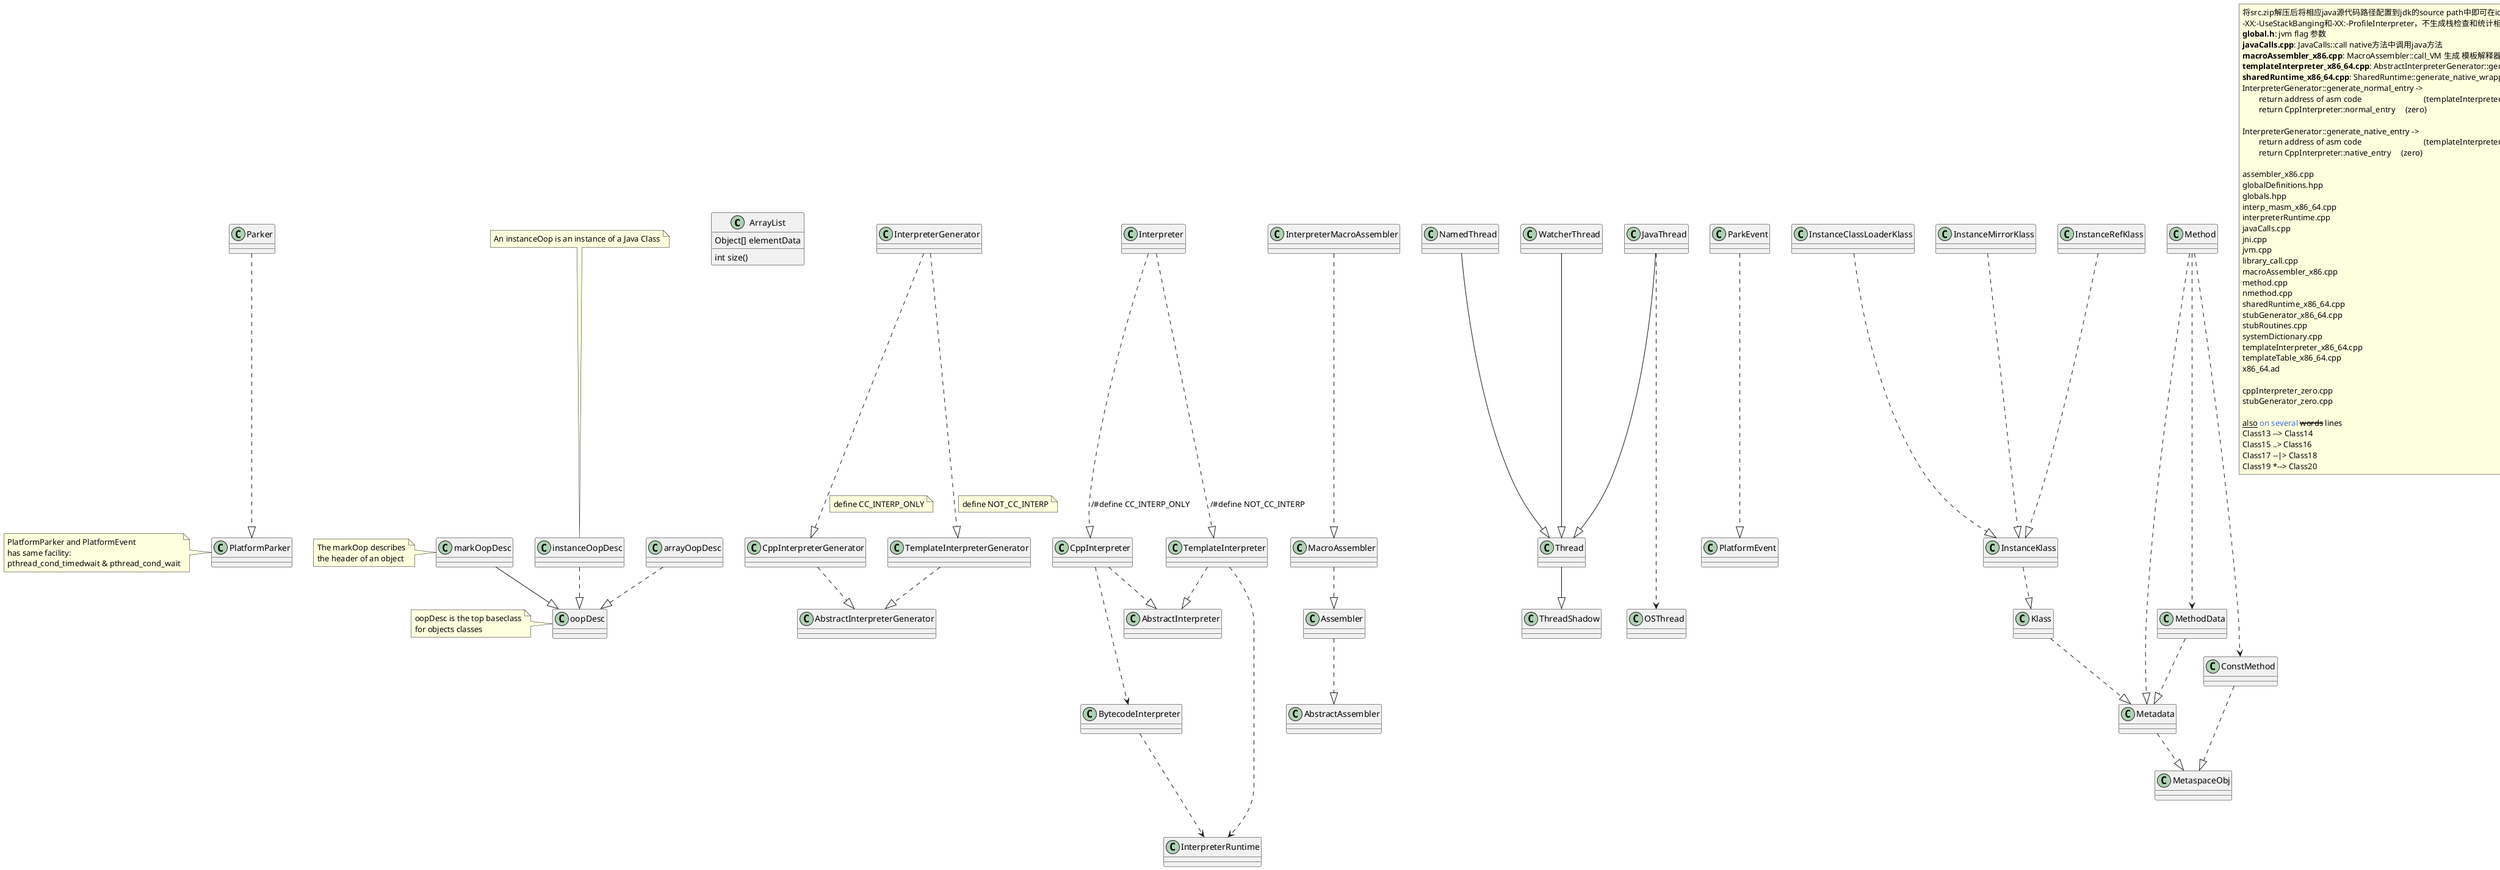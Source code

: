 @startuml
class ArrayList {
Object[] elementData
int size()
}

CppInterpreterGenerator ..|> AbstractInterpreterGenerator
TemplateInterpreterGenerator ..|> AbstractInterpreterGenerator
InterpreterGenerator ..|> CppInterpreterGenerator
note on link: define CC_INTERP_ONLY
InterpreterGenerator ..|> TemplateInterpreterGenerator
note on link: define NOT_CC_INTERP

CppInterpreter ..|> AbstractInterpreter
TemplateInterpreter ..|> AbstractInterpreter
Interpreter ..|> CppInterpreter: /#define CC_INTERP_ONLY
Interpreter ..|> TemplateInterpreter: /#define NOT_CC_INTERP

Assembler ..|> AbstractAssembler
MacroAssembler ..|> Assembler
InterpreterMacroAssembler ..|> MacroAssembler

BytecodeInterpreter ...> InterpreterRuntime
CppInterpreter ...> BytecodeInterpreter
TemplateInterpreter ...> InterpreterRuntime

Thread --|> ThreadShadow
JavaThread --|> Thread
NamedThread --|> Thread
WatcherThread --|> Thread

JavaThread ...> OSThread


Parker ..|> PlatformParker
ParkEvent ..|> PlatformEvent
note left of PlatformParker
PlatformParker and PlatformEvent
has same facility:
pthread_cond_timedwait & pthread_cond_wait
end note

markOopDesc --|> oopDesc
instanceOopDesc ..|> oopDesc
arrayOopDesc ..|> oopDesc

note left of markOopDesc
The markOop describes
the header of an object
end note

note left of oopDesc
oopDesc is the top baseclass
for objects classes
end note

note top of instanceOopDesc
An instanceOop is an instance of a Java Class
end note

InstanceClassLoaderKlass ..|> InstanceKlass
InstanceMirrorKlass ..|> InstanceKlass
InstanceRefKlass ..|> InstanceKlass
InstanceKlass ..|> Klass
Klass ..|> Metadata
Method ..|> Metadata
Metadata ..|> MetaspaceObj

MethodData ..|> Metadata
ConstMethod ..|> MetaspaceObj

Method ...> MethodData
Method ...> ConstMethod

note as common_note
  将src.zip解压后将相应java源代码路径配置到jdk的source path中即可在idea中查看源码
  -XX:-UseStackBanging和-XX:-ProfileInterpreter，不生成栈检查和统计相关的汇编代码
  <b>global.h</b>: jvm flag 参数
  <b>javaCalls.cpp</b>: JavaCalls::call native方法中调用java方法
  <b>macroAssembler_x86.cpp</b>: MacroAssembler::call_VM 生成 模板解释器执行指令时(即java方法)调用native方法(interpreterRuntime的方法) 的例程的汇编代码
  <b>templateInterpreter_x86_64.cpp</b>: AbstractInterpreterGenerator::generate_method_entry generate_normal_entry generate_native_entry 生成java/native解释执行的入口
  <b>sharedRuntime_x86_64.cpp</b>: SharedRuntime::generate_native_wrapper 生成native编译执行的入口:
  InterpreterGenerator::generate_normal_entry ->
  	return address of asm code				(templateInterpreter)
  	return CppInterpreter::normal_entry     (zero)

  InterpreterGenerator::generate_native_entry ->
  	return address of asm code				(templateInterpreter)
  	return CppInterpreter::native_entry     (zero)

  assembler_x86.cpp
  globalDefinitions.hpp
  globals.hpp
  interp_masm_x86_64.cpp
  interpreterRuntime.cpp
  javaCalls.cpp
  jni.cpp
  jvm.cpp
  library_call.cpp
  macroAssembler_x86.cpp
  method.cpp
  nmethod.cpp
  sharedRuntime_x86_64.cpp
  stubGenerator_x86_64.cpp
  stubRoutines.cpp
  systemDictionary.cpp
  templateInterpreter_x86_64.cpp
  templateTable_x86_64.cpp
  x86_64.ad

  cppInterpreter_zero.cpp
  stubGenerator_zero.cpp

  <u>also</u> <color:royalBlue>on several</color> <s>words</s> lines
  Class13 --> Class14
  Class15 ..> Class16
  Class17 --|> Class18
  Class19 *--> Class20
end note
@enduml
